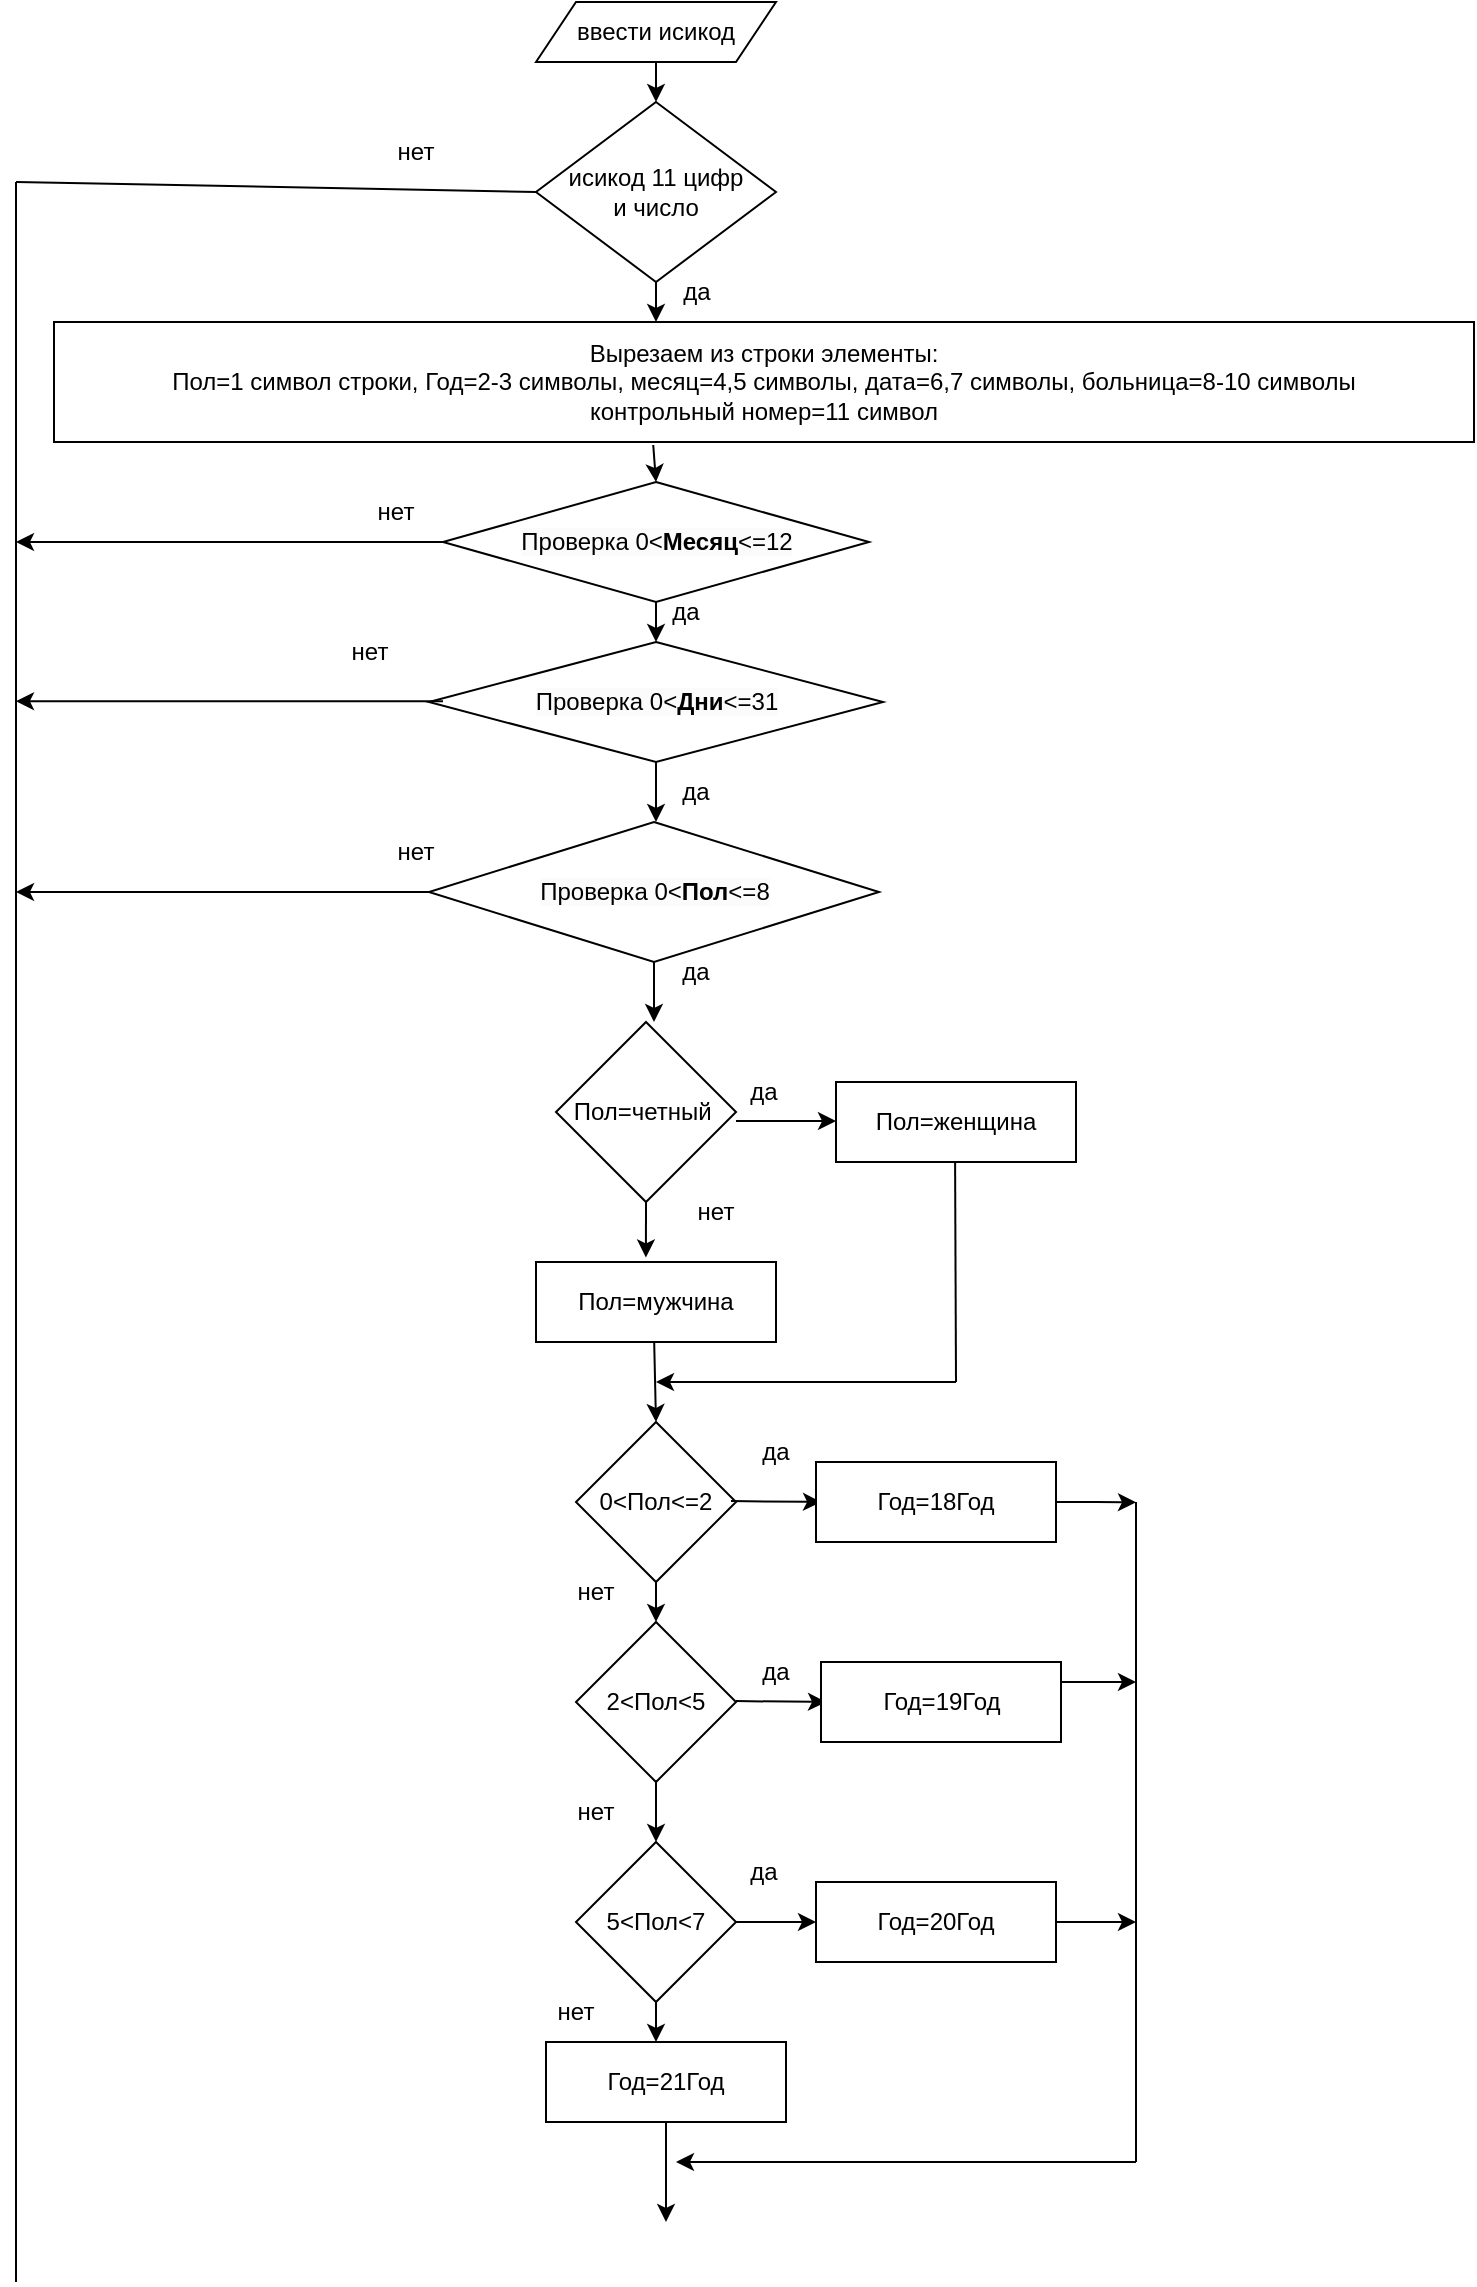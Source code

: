 <mxfile version="20.8.10" type="device" pages="2"><diagram name="Страница 1" id="a49hI3mUxgEmFjHwfTNe"><mxGraphModel dx="1072" dy="505" grid="1" gridSize="10" guides="1" tooltips="1" connect="1" arrows="1" fold="1" page="1" pageScale="1" pageWidth="827" pageHeight="1169" math="0" shadow="0"><root><mxCell id="0"/><mxCell id="1" parent="0"/><mxCell id="GX9Y1bynyQfWyhBYsqA6-1" value="ввести исикод" style="shape=parallelogram;perimeter=parallelogramPerimeter;whiteSpace=wrap;html=1;fixedSize=1;" parent="1" vertex="1"><mxGeometry x="300" y="10" width="120" height="30" as="geometry"/></mxCell><mxCell id="GX9Y1bynyQfWyhBYsqA6-2" value="" style="endArrow=classic;html=1;rounded=0;exitX=0.5;exitY=1;exitDx=0;exitDy=0;" parent="1" source="GX9Y1bynyQfWyhBYsqA6-1" edge="1"><mxGeometry width="50" height="50" relative="1" as="geometry"><mxPoint x="390" y="270" as="sourcePoint"/><mxPoint x="360" y="60" as="targetPoint"/></mxGeometry></mxCell><mxCell id="GX9Y1bynyQfWyhBYsqA6-3" value="исикод 11 цифр&lt;br&gt;и число" style="rhombus;whiteSpace=wrap;html=1;" parent="1" vertex="1"><mxGeometry x="300" y="60" width="120" height="90" as="geometry"/></mxCell><mxCell id="GX9Y1bynyQfWyhBYsqA6-4" value="" style="endArrow=classic;html=1;rounded=0;exitX=0.5;exitY=1;exitDx=0;exitDy=0;" parent="1" edge="1" source="GX9Y1bynyQfWyhBYsqA6-3"><mxGeometry width="50" height="50" relative="1" as="geometry"><mxPoint x="359.5" y="230" as="sourcePoint"/><mxPoint x="360" y="170" as="targetPoint"/></mxGeometry></mxCell><mxCell id="GX9Y1bynyQfWyhBYsqA6-5" value="да" style="text;html=1;align=center;verticalAlign=middle;resizable=0;points=[];autosize=1;strokeColor=none;fillColor=none;" parent="1" vertex="1"><mxGeometry x="360" y="140" width="40" height="30" as="geometry"/></mxCell><mxCell id="GX9Y1bynyQfWyhBYsqA6-6" value="" style="endArrow=none;html=1;rounded=0;exitX=0;exitY=0.5;exitDx=0;exitDy=0;" parent="1" source="GX9Y1bynyQfWyhBYsqA6-3" edge="1"><mxGeometry width="50" height="50" relative="1" as="geometry"><mxPoint x="390" y="270" as="sourcePoint"/><mxPoint x="40" y="100" as="targetPoint"/></mxGeometry></mxCell><mxCell id="GX9Y1bynyQfWyhBYsqA6-7" value="нет" style="text;html=1;strokeColor=none;fillColor=none;align=center;verticalAlign=middle;whiteSpace=wrap;rounded=0;" parent="1" vertex="1"><mxGeometry x="210" y="70" width="60" height="30" as="geometry"/></mxCell><mxCell id="GX9Y1bynyQfWyhBYsqA6-8" value="Вырезаем из строки элементы:&lt;br&gt;Пол=1 символ строки, Год=2-3 символы, месяц=4,5 символы, дата=6,7 символы, больница=8-10 символы&lt;br&gt;контрольный номер=11 символ" style="rounded=0;whiteSpace=wrap;html=1;" parent="1" vertex="1"><mxGeometry x="59" y="170" width="710" height="60" as="geometry"/></mxCell><mxCell id="GX9Y1bynyQfWyhBYsqA6-9" value="" style="endArrow=classic;html=1;rounded=0;exitX=0.5;exitY=1;exitDx=0;exitDy=0;" parent="1" edge="1" source="x1fBvpA_WPyNnRCcv111-14"><mxGeometry width="50" height="50" relative="1" as="geometry"><mxPoint x="335" y="530" as="sourcePoint"/><mxPoint x="359" y="520" as="targetPoint"/></mxGeometry></mxCell><mxCell id="GX9Y1bynyQfWyhBYsqA6-10" value="Пол=четный&amp;nbsp;&lt;br&gt;" style="rhombus;whiteSpace=wrap;html=1;" parent="1" vertex="1"><mxGeometry x="310" y="520" width="90" height="90" as="geometry"/></mxCell><mxCell id="GX9Y1bynyQfWyhBYsqA6-11" value="" style="endArrow=classic;html=1;rounded=0;exitX=0.5;exitY=1;exitDx=0;exitDy=0;entryX=0.458;entryY=-0.057;entryDx=0;entryDy=0;entryPerimeter=0;" parent="1" source="GX9Y1bynyQfWyhBYsqA6-10" target="GX9Y1bynyQfWyhBYsqA6-15" edge="1"><mxGeometry width="50" height="50" relative="1" as="geometry"><mxPoint x="490" y="740" as="sourcePoint"/><mxPoint x="360" y="640" as="targetPoint"/></mxGeometry></mxCell><mxCell id="GX9Y1bynyQfWyhBYsqA6-12" value="" style="endArrow=classic;html=1;rounded=0;" parent="1" edge="1"><mxGeometry width="50" height="50" relative="1" as="geometry"><mxPoint x="400" y="569.55" as="sourcePoint"/><mxPoint x="450" y="569.55" as="targetPoint"/></mxGeometry></mxCell><mxCell id="GX9Y1bynyQfWyhBYsqA6-14" value="Пол=женщина" style="rounded=0;whiteSpace=wrap;html=1;" parent="1" vertex="1"><mxGeometry x="450" y="550" width="120" height="40" as="geometry"/></mxCell><mxCell id="GX9Y1bynyQfWyhBYsqA6-15" value="Пол=мужчина" style="rounded=0;whiteSpace=wrap;html=1;" parent="1" vertex="1"><mxGeometry x="300" y="640" width="120" height="40" as="geometry"/></mxCell><mxCell id="GX9Y1bynyQfWyhBYsqA6-16" value="да" style="text;html=1;strokeColor=none;fillColor=none;align=center;verticalAlign=middle;whiteSpace=wrap;rounded=0;" parent="1" vertex="1"><mxGeometry x="384" y="540" width="60" height="30" as="geometry"/></mxCell><mxCell id="GX9Y1bynyQfWyhBYsqA6-17" value="нет" style="text;html=1;strokeColor=none;fillColor=none;align=center;verticalAlign=middle;whiteSpace=wrap;rounded=0;" parent="1" vertex="1"><mxGeometry x="360" y="600" width="60" height="30" as="geometry"/></mxCell><mxCell id="GX9Y1bynyQfWyhBYsqA6-18" value="" style="endArrow=classic;html=1;rounded=0;" parent="1" edge="1"><mxGeometry width="50" height="50" relative="1" as="geometry"><mxPoint x="359.09" y="680" as="sourcePoint"/><mxPoint x="360" y="720" as="targetPoint"/></mxGeometry></mxCell><mxCell id="GX9Y1bynyQfWyhBYsqA6-19" value="" style="endArrow=none;html=1;rounded=0;" parent="1" edge="1"><mxGeometry width="50" height="50" relative="1" as="geometry"><mxPoint x="510" y="700" as="sourcePoint"/><mxPoint x="509.55" y="590" as="targetPoint"/></mxGeometry></mxCell><mxCell id="GX9Y1bynyQfWyhBYsqA6-22" value="" style="endArrow=classic;html=1;rounded=0;" parent="1" edge="1"><mxGeometry width="50" height="50" relative="1" as="geometry"><mxPoint x="510" y="700" as="sourcePoint"/><mxPoint x="360" y="700" as="targetPoint"/></mxGeometry></mxCell><mxCell id="GX9Y1bynyQfWyhBYsqA6-23" value="0&amp;lt;Пол&amp;lt;=2" style="rhombus;whiteSpace=wrap;html=1;" parent="1" vertex="1"><mxGeometry x="320" y="720" width="80" height="80" as="geometry"/></mxCell><mxCell id="GX9Y1bynyQfWyhBYsqA6-24" value="да" style="text;html=1;strokeColor=none;fillColor=none;align=center;verticalAlign=middle;whiteSpace=wrap;rounded=0;" parent="1" vertex="1"><mxGeometry x="390" y="720" width="60" height="30" as="geometry"/></mxCell><mxCell id="GX9Y1bynyQfWyhBYsqA6-28" value="" style="endArrow=classic;html=1;rounded=0;" parent="1" edge="1"><mxGeometry width="50" height="50" relative="1" as="geometry"><mxPoint x="397.5" y="759.55" as="sourcePoint"/><mxPoint x="442.5" y="760" as="targetPoint"/></mxGeometry></mxCell><mxCell id="GX9Y1bynyQfWyhBYsqA6-55" style="edgeStyle=orthogonalEdgeStyle;rounded=0;orthogonalLoop=1;jettySize=auto;html=1;exitX=1;exitY=0.5;exitDx=0;exitDy=0;" parent="1" source="GX9Y1bynyQfWyhBYsqA6-29" edge="1"><mxGeometry relative="1" as="geometry"><mxPoint x="600" y="760.182" as="targetPoint"/></mxGeometry></mxCell><mxCell id="GX9Y1bynyQfWyhBYsqA6-29" value="Год=18Год" style="rounded=0;whiteSpace=wrap;html=1;" parent="1" vertex="1"><mxGeometry x="440" y="740" width="120" height="40" as="geometry"/></mxCell><mxCell id="GX9Y1bynyQfWyhBYsqA6-30" value="2&amp;lt;Пол&amp;lt;5" style="rhombus;whiteSpace=wrap;html=1;" parent="1" vertex="1"><mxGeometry x="320" y="820" width="80" height="80" as="geometry"/></mxCell><mxCell id="GX9Y1bynyQfWyhBYsqA6-31" value="" style="endArrow=classic;html=1;rounded=0;exitX=0.5;exitY=1;exitDx=0;exitDy=0;" parent="1" source="GX9Y1bynyQfWyhBYsqA6-23" edge="1"><mxGeometry width="50" height="50" relative="1" as="geometry"><mxPoint x="359.09" y="780.0" as="sourcePoint"/><mxPoint x="360" y="820.0" as="targetPoint"/></mxGeometry></mxCell><mxCell id="GX9Y1bynyQfWyhBYsqA6-33" value="нет" style="text;html=1;strokeColor=none;fillColor=none;align=center;verticalAlign=middle;whiteSpace=wrap;rounded=0;" parent="1" vertex="1"><mxGeometry x="300" y="790" width="60" height="30" as="geometry"/></mxCell><mxCell id="GX9Y1bynyQfWyhBYsqA6-34" value="" style="endArrow=classic;html=1;rounded=0;" parent="1" edge="1"><mxGeometry width="50" height="50" relative="1" as="geometry"><mxPoint x="400" y="859.55" as="sourcePoint"/><mxPoint x="445" y="860" as="targetPoint"/></mxGeometry></mxCell><mxCell id="GX9Y1bynyQfWyhBYsqA6-35" value="Год=19Год" style="rounded=0;whiteSpace=wrap;html=1;" parent="1" vertex="1"><mxGeometry x="442.5" y="840" width="120" height="40" as="geometry"/></mxCell><mxCell id="GX9Y1bynyQfWyhBYsqA6-36" value="да" style="text;html=1;strokeColor=none;fillColor=none;align=center;verticalAlign=middle;whiteSpace=wrap;rounded=0;" parent="1" vertex="1"><mxGeometry x="390" y="830" width="60" height="30" as="geometry"/></mxCell><mxCell id="GX9Y1bynyQfWyhBYsqA6-37" value="нет" style="text;html=1;strokeColor=none;fillColor=none;align=center;verticalAlign=middle;whiteSpace=wrap;rounded=0;" parent="1" vertex="1"><mxGeometry x="300" y="900" width="60" height="30" as="geometry"/></mxCell><mxCell id="GX9Y1bynyQfWyhBYsqA6-39" value="" style="endArrow=classic;html=1;rounded=0;exitX=1;exitY=0;exitDx=0;exitDy=0;entryX=1;entryY=1;entryDx=0;entryDy=0;" parent="1" source="GX9Y1bynyQfWyhBYsqA6-37" target="GX9Y1bynyQfWyhBYsqA6-37" edge="1"><mxGeometry width="50" height="50" relative="1" as="geometry"><mxPoint x="490" y="970" as="sourcePoint"/><mxPoint x="490" y="1010" as="targetPoint"/></mxGeometry></mxCell><mxCell id="GX9Y1bynyQfWyhBYsqA6-40" value="5&amp;lt;Пол&amp;lt;7" style="rhombus;whiteSpace=wrap;html=1;" parent="1" vertex="1"><mxGeometry x="320" y="930" width="80" height="80" as="geometry"/></mxCell><mxCell id="GX9Y1bynyQfWyhBYsqA6-41" value="Год=20Год" style="rounded=0;whiteSpace=wrap;html=1;" parent="1" vertex="1"><mxGeometry x="440" y="950" width="120" height="40" as="geometry"/></mxCell><mxCell id="GX9Y1bynyQfWyhBYsqA6-42" value="да" style="text;html=1;strokeColor=none;fillColor=none;align=center;verticalAlign=middle;whiteSpace=wrap;rounded=0;" parent="1" vertex="1"><mxGeometry x="384" y="930" width="60" height="30" as="geometry"/></mxCell><mxCell id="GX9Y1bynyQfWyhBYsqA6-43" value="" style="endArrow=classic;html=1;rounded=0;exitX=1;exitY=0.5;exitDx=0;exitDy=0;entryX=0;entryY=0.5;entryDx=0;entryDy=0;" parent="1" source="GX9Y1bynyQfWyhBYsqA6-40" target="GX9Y1bynyQfWyhBYsqA6-41" edge="1"><mxGeometry width="50" height="50" relative="1" as="geometry"><mxPoint x="490" y="970" as="sourcePoint"/><mxPoint x="540" y="920" as="targetPoint"/></mxGeometry></mxCell><mxCell id="GX9Y1bynyQfWyhBYsqA6-44" value="нет" style="text;html=1;strokeColor=none;fillColor=none;align=center;verticalAlign=middle;whiteSpace=wrap;rounded=0;" parent="1" vertex="1"><mxGeometry x="290" y="1000" width="60" height="30" as="geometry"/></mxCell><mxCell id="GX9Y1bynyQfWyhBYsqA6-45" value="" style="endArrow=classic;html=1;rounded=0;exitX=0.5;exitY=1;exitDx=0;exitDy=0;" parent="1" source="GX9Y1bynyQfWyhBYsqA6-40" edge="1"><mxGeometry width="50" height="50" relative="1" as="geometry"><mxPoint x="370" y="910" as="sourcePoint"/><mxPoint x="360" y="1030" as="targetPoint"/></mxGeometry></mxCell><mxCell id="GX9Y1bynyQfWyhBYsqA6-46" value="Год=21Год" style="rounded=0;whiteSpace=wrap;html=1;" parent="1" vertex="1"><mxGeometry x="305" y="1030" width="120" height="40" as="geometry"/></mxCell><mxCell id="GX9Y1bynyQfWyhBYsqA6-47" value="" style="endArrow=classic;html=1;rounded=0;exitX=0.5;exitY=1;exitDx=0;exitDy=0;" parent="1" source="GX9Y1bynyQfWyhBYsqA6-46" edge="1"><mxGeometry width="50" height="50" relative="1" as="geometry"><mxPoint x="350" y="1130" as="sourcePoint"/><mxPoint x="365" y="1120" as="targetPoint"/></mxGeometry></mxCell><mxCell id="GX9Y1bynyQfWyhBYsqA6-50" value="" style="endArrow=classic;html=1;rounded=0;" parent="1" edge="1"><mxGeometry width="50" height="50" relative="1" as="geometry"><mxPoint x="600" y="1090" as="sourcePoint"/><mxPoint x="370" y="1090" as="targetPoint"/></mxGeometry></mxCell><mxCell id="GX9Y1bynyQfWyhBYsqA6-51" value="" style="endArrow=none;html=1;rounded=0;" parent="1" edge="1"><mxGeometry width="50" height="50" relative="1" as="geometry"><mxPoint x="600" y="760" as="sourcePoint"/><mxPoint x="600" y="1090" as="targetPoint"/></mxGeometry></mxCell><mxCell id="GX9Y1bynyQfWyhBYsqA6-52" value="" style="endArrow=classic;html=1;rounded=0;" parent="1" edge="1"><mxGeometry width="50" height="50" relative="1" as="geometry"><mxPoint x="560" y="970" as="sourcePoint"/><mxPoint x="600" y="970" as="targetPoint"/></mxGeometry></mxCell><mxCell id="GX9Y1bynyQfWyhBYsqA6-53" value="" style="endArrow=classic;html=1;rounded=0;exitX=1;exitY=0.25;exitDx=0;exitDy=0;" parent="1" source="GX9Y1bynyQfWyhBYsqA6-35" edge="1"><mxGeometry width="50" height="50" relative="1" as="geometry"><mxPoint x="490" y="970" as="sourcePoint"/><mxPoint x="600" y="850" as="targetPoint"/><Array as="points"><mxPoint x="580" y="850"/></Array></mxGeometry></mxCell><mxCell id="TSYfmyaeUuM-b0lbnHaS-1" value="" style="endArrow=none;html=1;rounded=0;" parent="1" edge="1"><mxGeometry width="50" height="50" relative="1" as="geometry"><mxPoint x="40" y="1150" as="sourcePoint"/><mxPoint x="40" y="100" as="targetPoint"/></mxGeometry></mxCell><mxCell id="x1fBvpA_WPyNnRCcv111-14" value="&lt;span style=&quot;color: rgb(0, 0, 0); font-family: Helvetica; font-size: 12px; font-style: normal; font-variant-ligatures: normal; font-variant-caps: normal; font-weight: 400; letter-spacing: normal; orphans: 2; text-align: center; text-indent: 0px; text-transform: none; widows: 2; word-spacing: 0px; -webkit-text-stroke-width: 0px; background-color: rgb(251, 251, 251); text-decoration-thickness: initial; text-decoration-style: initial; text-decoration-color: initial; float: none; display: inline !important;&quot;&gt;Проверка 0&amp;lt;&lt;/span&gt;&lt;span style=&quot;color: rgb(0, 0, 0); font-family: Helvetica; font-size: 12px; font-style: normal; font-variant-ligatures: normal; font-variant-caps: normal; letter-spacing: normal; orphans: 2; text-align: center; text-indent: 0px; text-transform: none; widows: 2; word-spacing: 0px; -webkit-text-stroke-width: 0px; background-color: rgb(251, 251, 251); text-decoration-thickness: initial; text-decoration-style: initial; text-decoration-color: initial; float: none; display: inline !important;&quot;&gt;&lt;b&gt;Пол&lt;/b&gt;&lt;/span&gt;&lt;span style=&quot;color: rgb(0, 0, 0); font-family: Helvetica; font-size: 12px; font-style: normal; font-variant-ligatures: normal; font-variant-caps: normal; font-weight: 400; letter-spacing: normal; orphans: 2; text-align: center; text-indent: 0px; text-transform: none; widows: 2; word-spacing: 0px; -webkit-text-stroke-width: 0px; background-color: rgb(251, 251, 251); text-decoration-thickness: initial; text-decoration-style: initial; text-decoration-color: initial; float: none; display: inline !important;&quot;&gt;&amp;lt;=8&lt;/span&gt;" style="rhombus;whiteSpace=wrap;html=1;" parent="1" vertex="1"><mxGeometry x="246.5" y="420" width="225" height="70" as="geometry"/></mxCell><mxCell id="71XLZ_0Dva8b3Ej0Wyeg-4" value="&lt;span style=&quot;color: rgb(0, 0, 0); font-family: Helvetica; font-size: 12px; font-style: normal; font-variant-ligatures: normal; font-variant-caps: normal; font-weight: 400; letter-spacing: normal; orphans: 2; text-align: center; text-indent: 0px; text-transform: none; widows: 2; word-spacing: 0px; -webkit-text-stroke-width: 0px; background-color: rgb(251, 251, 251); text-decoration-thickness: initial; text-decoration-style: initial; text-decoration-color: initial; float: none; display: inline !important;&quot;&gt;Проверка 0&amp;lt;&lt;/span&gt;&lt;span style=&quot;color: rgb(0, 0, 0); font-family: Helvetica; font-size: 12px; font-style: normal; font-variant-ligatures: normal; font-variant-caps: normal; letter-spacing: normal; orphans: 2; text-align: center; text-indent: 0px; text-transform: none; widows: 2; word-spacing: 0px; -webkit-text-stroke-width: 0px; background-color: rgb(251, 251, 251); text-decoration-thickness: initial; text-decoration-style: initial; text-decoration-color: initial; float: none; display: inline !important;&quot;&gt;&lt;b&gt;Месяц&lt;/b&gt;&lt;/span&gt;&lt;span style=&quot;color: rgb(0, 0, 0); font-family: Helvetica; font-size: 12px; font-style: normal; font-variant-ligatures: normal; font-variant-caps: normal; font-weight: 400; letter-spacing: normal; orphans: 2; text-align: center; text-indent: 0px; text-transform: none; widows: 2; word-spacing: 0px; -webkit-text-stroke-width: 0px; background-color: rgb(251, 251, 251); text-decoration-thickness: initial; text-decoration-style: initial; text-decoration-color: initial; float: none; display: inline !important;&quot;&gt;&amp;lt;=12&lt;/span&gt;" style="rhombus;whiteSpace=wrap;html=1;" vertex="1" parent="1"><mxGeometry x="253.5" y="250" width="213" height="60" as="geometry"/></mxCell><mxCell id="71XLZ_0Dva8b3Ej0Wyeg-5" value="&lt;span style=&quot;color: rgb(0, 0, 0); font-family: Helvetica; font-size: 12px; font-style: normal; font-variant-ligatures: normal; font-variant-caps: normal; font-weight: 400; letter-spacing: normal; orphans: 2; text-align: center; text-indent: 0px; text-transform: none; widows: 2; word-spacing: 0px; -webkit-text-stroke-width: 0px; background-color: rgb(251, 251, 251); text-decoration-thickness: initial; text-decoration-style: initial; text-decoration-color: initial; float: none; display: inline !important;&quot;&gt;Проверка 0&amp;lt;&lt;/span&gt;&lt;span style=&quot;color: rgb(0, 0, 0); font-family: Helvetica; font-size: 12px; font-style: normal; font-variant-ligatures: normal; font-variant-caps: normal; letter-spacing: normal; orphans: 2; text-align: center; text-indent: 0px; text-transform: none; widows: 2; word-spacing: 0px; -webkit-text-stroke-width: 0px; background-color: rgb(251, 251, 251); text-decoration-thickness: initial; text-decoration-style: initial; text-decoration-color: initial; float: none; display: inline !important;&quot;&gt;&lt;b&gt;Дни&lt;/b&gt;&lt;/span&gt;&lt;span style=&quot;color: rgb(0, 0, 0); font-family: Helvetica; font-size: 12px; font-style: normal; font-variant-ligatures: normal; font-variant-caps: normal; font-weight: 400; letter-spacing: normal; orphans: 2; text-align: center; text-indent: 0px; text-transform: none; widows: 2; word-spacing: 0px; -webkit-text-stroke-width: 0px; background-color: rgb(251, 251, 251); text-decoration-thickness: initial; text-decoration-style: initial; text-decoration-color: initial; float: none; display: inline !important;&quot;&gt;&amp;lt;=31&lt;/span&gt;" style="rhombus;whiteSpace=wrap;html=1;" vertex="1" parent="1"><mxGeometry x="246.5" y="330" width="227" height="60" as="geometry"/></mxCell><mxCell id="71XLZ_0Dva8b3Ej0Wyeg-8" value="" style="endArrow=classic;html=1;rounded=0;exitX=0.422;exitY=1.025;exitDx=0;exitDy=0;exitPerimeter=0;" edge="1" parent="1" source="GX9Y1bynyQfWyhBYsqA6-8"><mxGeometry width="50" height="50" relative="1" as="geometry"><mxPoint x="350" y="410" as="sourcePoint"/><mxPoint x="360" y="250" as="targetPoint"/></mxGeometry></mxCell><mxCell id="71XLZ_0Dva8b3Ej0Wyeg-9" value="" style="endArrow=classic;html=1;rounded=0;exitX=0;exitY=0.5;exitDx=0;exitDy=0;" edge="1" parent="1" source="71XLZ_0Dva8b3Ej0Wyeg-4"><mxGeometry width="50" height="50" relative="1" as="geometry"><mxPoint x="350" y="410" as="sourcePoint"/><mxPoint x="40" y="280" as="targetPoint"/></mxGeometry></mxCell><mxCell id="71XLZ_0Dva8b3Ej0Wyeg-10" value="нет" style="text;html=1;strokeColor=none;fillColor=none;align=center;verticalAlign=middle;whiteSpace=wrap;rounded=0;" vertex="1" parent="1"><mxGeometry x="200" y="250" width="60" height="30" as="geometry"/></mxCell><mxCell id="71XLZ_0Dva8b3Ej0Wyeg-11" value="" style="endArrow=classic;html=1;rounded=0;entryX=0.5;entryY=0;entryDx=0;entryDy=0;exitX=0.5;exitY=1;exitDx=0;exitDy=0;" edge="1" parent="1" source="71XLZ_0Dva8b3Ej0Wyeg-4" target="71XLZ_0Dva8b3Ej0Wyeg-5"><mxGeometry width="50" height="50" relative="1" as="geometry"><mxPoint x="350" y="330" as="sourcePoint"/><mxPoint x="400" y="280" as="targetPoint"/></mxGeometry></mxCell><mxCell id="71XLZ_0Dva8b3Ej0Wyeg-12" value="да" style="text;html=1;strokeColor=none;fillColor=none;align=center;verticalAlign=middle;whiteSpace=wrap;rounded=0;" vertex="1" parent="1"><mxGeometry x="345" y="300" width="60" height="30" as="geometry"/></mxCell><mxCell id="71XLZ_0Dva8b3Ej0Wyeg-14" value="" style="endArrow=classic;html=1;rounded=0;exitX=0.5;exitY=1;exitDx=0;exitDy=0;" edge="1" parent="1" source="71XLZ_0Dva8b3Ej0Wyeg-5"><mxGeometry width="50" height="50" relative="1" as="geometry"><mxPoint x="350" y="490" as="sourcePoint"/><mxPoint x="360" y="420" as="targetPoint"/></mxGeometry></mxCell><mxCell id="71XLZ_0Dva8b3Ej0Wyeg-15" value="" style="endArrow=classic;html=1;rounded=0;exitX=0;exitY=0.5;exitDx=0;exitDy=0;" edge="1" parent="1"><mxGeometry width="50" height="50" relative="1" as="geometry"><mxPoint x="253.5" y="359.58" as="sourcePoint"/><mxPoint x="40" y="359.58" as="targetPoint"/></mxGeometry></mxCell><mxCell id="71XLZ_0Dva8b3Ej0Wyeg-16" value="нет" style="text;html=1;strokeColor=none;fillColor=none;align=center;verticalAlign=middle;whiteSpace=wrap;rounded=0;" vertex="1" parent="1"><mxGeometry x="186.5" y="320" width="60" height="30" as="geometry"/></mxCell><mxCell id="71XLZ_0Dva8b3Ej0Wyeg-18" value="да" style="text;html=1;strokeColor=none;fillColor=none;align=center;verticalAlign=middle;whiteSpace=wrap;rounded=0;" vertex="1" parent="1"><mxGeometry x="350" y="390" width="60" height="30" as="geometry"/></mxCell><mxCell id="71XLZ_0Dva8b3Ej0Wyeg-19" value="да" style="text;html=1;strokeColor=none;fillColor=none;align=center;verticalAlign=middle;whiteSpace=wrap;rounded=0;" vertex="1" parent="1"><mxGeometry x="350" y="480" width="60" height="30" as="geometry"/></mxCell><mxCell id="71XLZ_0Dva8b3Ej0Wyeg-20" value="" style="endArrow=classic;html=1;rounded=0;exitX=0;exitY=0.5;exitDx=0;exitDy=0;" edge="1" parent="1" source="x1fBvpA_WPyNnRCcv111-14"><mxGeometry width="50" height="50" relative="1" as="geometry"><mxPoint x="350" y="490" as="sourcePoint"/><mxPoint x="40" y="455" as="targetPoint"/></mxGeometry></mxCell><mxCell id="71XLZ_0Dva8b3Ej0Wyeg-21" value="нет" style="text;html=1;strokeColor=none;fillColor=none;align=center;verticalAlign=middle;whiteSpace=wrap;rounded=0;" vertex="1" parent="1"><mxGeometry x="210" y="420" width="60" height="30" as="geometry"/></mxCell></root></mxGraphModel></diagram><diagram id="9RxIx_ZcHQdFX-1NIvQk" name="Страница 2"><mxGraphModel dx="2138" dy="2179" grid="1" gridSize="10" guides="1" tooltips="1" connect="1" arrows="1" fold="1" page="1" pageScale="1" pageWidth="827" pageHeight="1169" math="0" shadow="0"><root><mxCell id="0"/><mxCell id="1" parent="0"/><mxCell id="v2dm_Uc2lvLoDsz9PVrZ-3" value="&lt;ul style=&quot;list-style-image: url(&amp;quot;/w/skins/Vector/resources/common/images/bullet-icon.svg?d4515&amp;quot;); margin: 0.3em 0px 0px 1.6em; padding: 0px; color: rgb(32, 33, 34); font-family: sans-serif; font-size: 14px; text-align: start; background-color: rgb(255, 255, 255);&quot;&gt;&lt;li style=&quot;margin-bottom: 0.1em;&quot;&gt;001 … 010 = Больница Курессааре&lt;/li&gt;&lt;li style=&quot;margin-bottom: 0.1em;&quot;&gt;011 … 019 = Женская клиника Тартуского университета&lt;/li&gt;&lt;li style=&quot;margin-bottom: 0.1em;&quot;&gt;021 … 150 = Восточно-Таллиннская центральная больница, Родильный дом Пелгулинна (Таллинн)&lt;/li&gt;&lt;li style=&quot;margin-bottom: 0.1em;&quot;&gt;151 … 160 = Больница Кейла&lt;/li&gt;&lt;li style=&quot;margin-bottom: 0.1em;&quot;&gt;161 … 220 = Больница Рапла, Больница Локса, Больница Хийумаа (Кярдла)&lt;/li&gt;&lt;li style=&quot;margin-bottom: 0.1em;&quot;&gt;221 … 270 = Центральная больница Ида-Виру (Кохтла-Ярве, бывший Йыхви)&lt;/li&gt;&lt;li style=&quot;margin-bottom: 0.1em;&quot;&gt;271 … 370 = Клиника Маарьямыйза (Тарту), Йыгеваская больница&lt;/li&gt;&lt;li style=&quot;margin-bottom: 0.1em;&quot;&gt;371 … 420 = Нарвская больница&lt;/li&gt;&lt;li style=&quot;margin-bottom: 0.1em;&quot;&gt;421 … 470 = Пярнуская больница&lt;/li&gt;&lt;li style=&quot;margin-bottom: 0.1em;&quot;&gt;471 … 490 = Больница Хаапсалу&lt;/li&gt;&lt;li style=&quot;margin-bottom: 0.1em;&quot;&gt;491 … 520 = Больница Ярваского уезда (Пайде)&lt;/li&gt;&lt;li style=&quot;margin-bottom: 0.1em;&quot;&gt;521 … 570 = Больница Раквере, Больница Тапа&lt;/li&gt;&lt;li style=&quot;margin-bottom: 0.1em;&quot;&gt;571 … 600 = Больница Валга&lt;/li&gt;&lt;li style=&quot;margin-bottom: 0.1em;&quot;&gt;601 … 650 = Больница Вильянди&lt;/li&gt;&lt;li style=&quot;margin-bottom: 0.1em;&quot;&gt;651 … 700 = Больница Южной Эстонии (Выру), Больница Пылва&lt;/li&gt;&lt;/ul&gt;" style="rounded=0;whiteSpace=wrap;html=1;" parent="1" vertex="1"><mxGeometry x="102" y="-1049" width="530" height="310" as="geometry"/></mxCell><mxCell id="v2dm_Uc2lvLoDsz9PVrZ-4" value="" style="endArrow=classic;html=1;rounded=0;" parent="1" edge="1"><mxGeometry width="50" height="50" relative="1" as="geometry"><mxPoint x="360" y="-1150" as="sourcePoint"/><mxPoint x="360" y="-1110" as="targetPoint"/></mxGeometry></mxCell><mxCell id="2atcY_lQR8mCjBhI2qr9-1" value="Выдача готового результат" style="shape=parallelogram;perimeter=parallelogramPerimeter;whiteSpace=wrap;html=1;fixedSize=1;" parent="1" vertex="1"><mxGeometry x="230" y="330" width="240" height="60" as="geometry"/></mxCell><mxCell id="2atcY_lQR8mCjBhI2qr9-2" value="конец" style="ellipse;whiteSpace=wrap;html=1;" parent="1" vertex="1"><mxGeometry x="294" y="420" width="120" height="80" as="geometry"/></mxCell><mxCell id="2atcY_lQR8mCjBhI2qr9-5" value="" style="endArrow=none;html=1;rounded=0;" parent="1" edge="1"><mxGeometry width="50" height="50" relative="1" as="geometry"><mxPoint x="40" y="-550" as="sourcePoint"/><mxPoint x="40" y="-1160" as="targetPoint"/></mxGeometry></mxCell><mxCell id="2atcY_lQR8mCjBhI2qr9-6" value="" style="endArrow=classic;html=1;rounded=0;" parent="1" edge="1" source="JmQoyJZYfMsbTBFYIX7j-1"><mxGeometry width="50" height="50" relative="1" as="geometry"><mxPoint x="188" y="509" as="sourcePoint"/><mxPoint x="290" y="460" as="targetPoint"/></mxGeometry></mxCell><mxCell id="JmQoyJZYfMsbTBFYIX7j-1" value="не верный код" style="shape=parallelogram;perimeter=parallelogramPerimeter;whiteSpace=wrap;html=1;fixedSize=1;" parent="1" vertex="1"><mxGeometry x="83.5" y="430" width="120" height="60" as="geometry"/></mxCell><mxCell id="JmQoyJZYfMsbTBFYIX7j-2" value="" style="endArrow=none;html=1;rounded=0;" parent="1" edge="1"><mxGeometry width="50" height="50" relative="1" as="geometry"><mxPoint x="40" y="-550" as="sourcePoint"/><mxPoint x="50" y="430" as="targetPoint"/></mxGeometry></mxCell><mxCell id="1hIxHtqX6OlnRK3yaIXe-3" value="&lt;font style=&quot;font-size: 15px;&quot;&gt;Образец из Википедии&lt;br&gt;&lt;br&gt;&lt;br&gt;человек с личным идентификационным кодом 34501234215 родился 23 января 1945&amp;nbsp;г. (…450123…). Это мужчина (3…), чей личный идентификационный код был зарегистрирован в Пярнуском отделении CMB (…42…) и в тот день он был первым мужчиной (…1…). Контрольный номер персонального идентификационного кода&amp;nbsp;— 5 (…5).&lt;/font&gt;" style="text;html=1;strokeColor=none;fillColor=none;align=center;verticalAlign=middle;whiteSpace=wrap;rounded=0;" parent="1" vertex="1"><mxGeometry x="510" y="260" width="280" height="280" as="geometry"/></mxCell><mxCell id="hEr0MJQKm1hRl72S5A9F-1" value="Создаем три списка:&lt;br&gt;&amp;nbsp;Список1=(1,11,21,151,161,221,271...601,651)&lt;br&gt;Список2=(10,19,150,160,220,370...650,700)&lt;br&gt;Список3=(Больница1, больница2, больница3,....больница 14, больница 15)" style="rounded=0;whiteSpace=wrap;html=1;" vertex="1" parent="1"><mxGeometry x="87" y="-1109" width="560" height="60" as="geometry"/></mxCell><mxCell id="hEr0MJQKm1hRl72S5A9F-3" value="Длина Списка1=Длина списка2=Длин списка3" style="rhombus;whiteSpace=wrap;html=1;" vertex="1" parent="1"><mxGeometry x="280" y="-720" width="170" height="130" as="geometry"/></mxCell><mxCell id="hEr0MJQKm1hRl72S5A9F-4" value="" style="endArrow=classic;html=1;rounded=0;exitX=0.5;exitY=1;exitDx=0;exitDy=0;" edge="1" parent="1" source="v2dm_Uc2lvLoDsz9PVrZ-3" target="hEr0MJQKm1hRl72S5A9F-3"><mxGeometry width="50" height="50" relative="1" as="geometry"><mxPoint x="550" y="-700" as="sourcePoint"/><mxPoint x="600" y="-750" as="targetPoint"/></mxGeometry></mxCell><mxCell id="hEr0MJQKm1hRl72S5A9F-6" value="" style="endArrow=classic;html=1;rounded=0;exitX=0;exitY=0.5;exitDx=0;exitDy=0;" edge="1" parent="1" source="hEr0MJQKm1hRl72S5A9F-3"><mxGeometry width="50" height="50" relative="1" as="geometry"><mxPoint x="550" y="-710" as="sourcePoint"/><mxPoint x="40" y="-655" as="targetPoint"/></mxGeometry></mxCell><mxCell id="hEr0MJQKm1hRl72S5A9F-7" value="нет" style="text;html=1;strokeColor=none;fillColor=none;align=center;verticalAlign=middle;whiteSpace=wrap;rounded=0;" vertex="1" parent="1"><mxGeometry x="230" y="-690" width="60" height="30" as="geometry"/></mxCell><mxCell id="hEr0MJQKm1hRl72S5A9F-9" value="" style="endArrow=classic;html=1;rounded=0;exitX=0.5;exitY=1;exitDx=0;exitDy=0;" edge="1" parent="1" source="hEr0MJQKm1hRl72S5A9F-3"><mxGeometry width="50" height="50" relative="1" as="geometry"><mxPoint x="550" y="-610" as="sourcePoint"/><mxPoint x="365" y="-560" as="targetPoint"/></mxGeometry></mxCell><mxCell id="hEr0MJQKm1hRl72S5A9F-10" value="да" style="text;html=1;strokeColor=none;fillColor=none;align=center;verticalAlign=middle;whiteSpace=wrap;rounded=0;" vertex="1" parent="1"><mxGeometry x="360" y="-599" width="60" height="30" as="geometry"/></mxCell><mxCell id="hEr0MJQKm1hRl72S5A9F-11" value="Цикл: X in range (Длина списка)" style="shape=hexagon;perimeter=hexagonPerimeter2;whiteSpace=wrap;html=1;fixedSize=1;" vertex="1" parent="1"><mxGeometry x="110" y="-560" width="540" height="60" as="geometry"/></mxCell><mxCell id="hEr0MJQKm1hRl72S5A9F-12" value="" style="endArrow=classic;html=1;rounded=0;exitX=0.459;exitY=1.05;exitDx=0;exitDy=0;exitPerimeter=0;" edge="1" parent="1" source="hEr0MJQKm1hRl72S5A9F-11"><mxGeometry width="50" height="50" relative="1" as="geometry"><mxPoint x="375" y="-580" as="sourcePoint"/><mxPoint x="358" y="-470" as="targetPoint"/></mxGeometry></mxCell><mxCell id="hEr0MJQKm1hRl72S5A9F-14" value="Список1 [x]&amp;lt;Код больницы&amp;lt; Список2 [x]" style="rhombus;whiteSpace=wrap;html=1;" vertex="1" parent="1"><mxGeometry x="210" y="-470" width="300" height="100" as="geometry"/></mxCell><mxCell id="hEr0MJQKm1hRl72S5A9F-15" value="" style="endArrow=classic;html=1;rounded=0;exitX=0.5;exitY=1;exitDx=0;exitDy=0;" edge="1" parent="1" source="hEr0MJQKm1hRl72S5A9F-14"><mxGeometry width="50" height="50" relative="1" as="geometry"><mxPoint x="550" y="-310" as="sourcePoint"/><mxPoint x="358.667" y="-340" as="targetPoint"/></mxGeometry></mxCell><mxCell id="hEr0MJQKm1hRl72S5A9F-17" value="Да" style="text;html=1;strokeColor=none;fillColor=none;align=center;verticalAlign=middle;whiteSpace=wrap;rounded=0;" vertex="1" parent="1"><mxGeometry x="354" y="-370" width="60" height="30" as="geometry"/></mxCell><mxCell id="hEr0MJQKm1hRl72S5A9F-18" value="Название больницы = Список3 [x]" style="rounded=0;whiteSpace=wrap;html=1;" vertex="1" parent="1"><mxGeometry x="193.5" y="-340" width="333" height="60" as="geometry"/></mxCell><mxCell id="hEr0MJQKm1hRl72S5A9F-19" value="" style="endArrow=none;html=1;rounded=0;exitX=1;exitY=0.5;exitDx=0;exitDy=0;" edge="1" parent="1" source="hEr0MJQKm1hRl72S5A9F-14"><mxGeometry width="50" height="50" relative="1" as="geometry"><mxPoint x="550" y="-310" as="sourcePoint"/><mxPoint x="720" y="-420" as="targetPoint"/></mxGeometry></mxCell><mxCell id="hEr0MJQKm1hRl72S5A9F-20" value="" style="endArrow=none;html=1;rounded=0;" edge="1" parent="1"><mxGeometry width="50" height="50" relative="1" as="geometry"><mxPoint x="720" y="-540" as="sourcePoint"/><mxPoint x="720" y="-420" as="targetPoint"/></mxGeometry></mxCell><mxCell id="hEr0MJQKm1hRl72S5A9F-21" value="" style="endArrow=classic;html=1;rounded=0;entryX=1;entryY=0.333;entryDx=0;entryDy=0;entryPerimeter=0;" edge="1" parent="1" target="hEr0MJQKm1hRl72S5A9F-11"><mxGeometry width="50" height="50" relative="1" as="geometry"><mxPoint x="720" y="-540" as="sourcePoint"/><mxPoint x="600" y="-360" as="targetPoint"/></mxGeometry></mxCell><mxCell id="hEr0MJQKm1hRl72S5A9F-23" value="нет" style="text;html=1;strokeColor=none;fillColor=none;align=center;verticalAlign=middle;whiteSpace=wrap;rounded=0;" vertex="1" parent="1"><mxGeometry x="510" y="-450" width="60" height="30" as="geometry"/></mxCell><mxCell id="hEr0MJQKm1hRl72S5A9F-25" value="" style="endArrow=classic;html=1;rounded=0;exitX=0.5;exitY=1;exitDx=0;exitDy=0;" edge="1" parent="1" source="hEr0MJQKm1hRl72S5A9F-18"><mxGeometry width="50" height="50" relative="1" as="geometry"><mxPoint x="550" y="120" as="sourcePoint"/><mxPoint x="360" y="-240" as="targetPoint"/></mxGeometry></mxCell><mxCell id="hEr0MJQKm1hRl72S5A9F-26" value="Создаем два списка для проверки контр.номера веса 1 и 2 уровня:&lt;br&gt;&amp;nbsp;Список4=(1,2,3,4,5,6,7,8,9,1)&lt;br&gt;Список5=(3,4,5,6,7,8,9,1,2,3)&lt;br&gt;" style="rounded=0;whiteSpace=wrap;html=1;" vertex="1" parent="1"><mxGeometry x="160" y="-240" width="410" height="50" as="geometry"/></mxCell><mxCell id="hEr0MJQKm1hRl72S5A9F-29" value="" style="endArrow=classic;html=1;rounded=0;exitX=0.487;exitY=1.03;exitDx=0;exitDy=0;exitPerimeter=0;" edge="1" parent="1" source="hEr0MJQKm1hRl72S5A9F-26"><mxGeometry width="50" height="50" relative="1" as="geometry"><mxPoint x="310" y="-130" as="sourcePoint"/><mxPoint x="360" y="-170" as="targetPoint"/></mxGeometry></mxCell><mxCell id="hEr0MJQKm1hRl72S5A9F-30" value="Цикл x от 1 до 10" style="shape=hexagon;perimeter=hexagonPerimeter2;whiteSpace=wrap;html=1;fixedSize=1;" vertex="1" parent="1"><mxGeometry x="193.5" y="-170" width="340" height="30" as="geometry"/></mxCell><mxCell id="hEr0MJQKm1hRl72S5A9F-31" value="Сумма1=Сумма1+Список4 [x] * Исикод [x]&lt;br&gt;Сумма2=Сумма2+Список5 [x] * Исикод [x]" style="rounded=0;whiteSpace=wrap;html=1;" vertex="1" parent="1"><mxGeometry x="198.5" y="-120" width="330" height="50" as="geometry"/></mxCell><mxCell id="hEr0MJQKm1hRl72S5A9F-32" value="" style="endArrow=classic;html=1;rounded=0;exitX=0.49;exitY=1.065;exitDx=0;exitDy=0;exitPerimeter=0;" edge="1" parent="1" source="hEr0MJQKm1hRl72S5A9F-30"><mxGeometry width="50" height="50" relative="1" as="geometry"><mxPoint x="310" y="-30" as="sourcePoint"/><mxPoint x="360" y="-120" as="targetPoint"/></mxGeometry></mxCell><mxCell id="hEr0MJQKm1hRl72S5A9F-33" value="" style="endArrow=none;html=1;rounded=0;entryX=1.007;entryY=0.417;entryDx=0;entryDy=0;entryPerimeter=0;" edge="1" parent="1" target="hEr0MJQKm1hRl72S5A9F-31"><mxGeometry width="50" height="50" relative="1" as="geometry"><mxPoint x="580" y="-100" as="sourcePoint"/><mxPoint x="350" y="-100" as="targetPoint"/></mxGeometry></mxCell><mxCell id="hEr0MJQKm1hRl72S5A9F-34" value="" style="endArrow=none;html=1;rounded=0;" edge="1" parent="1"><mxGeometry width="50" height="50" relative="1" as="geometry"><mxPoint x="580" y="-150" as="sourcePoint"/><mxPoint x="580" y="-100" as="targetPoint"/></mxGeometry></mxCell><mxCell id="hEr0MJQKm1hRl72S5A9F-35" value="" style="endArrow=classic;html=1;rounded=0;entryX=0.99;entryY=0.667;entryDx=0;entryDy=0;entryPerimeter=0;" edge="1" parent="1" target="hEr0MJQKm1hRl72S5A9F-30"><mxGeometry width="50" height="50" relative="1" as="geometry"><mxPoint x="580" y="-150" as="sourcePoint"/><mxPoint x="350" y="-100" as="targetPoint"/></mxGeometry></mxCell><mxCell id="hEr0MJQKm1hRl72S5A9F-36" value="" style="endArrow=classic;html=1;rounded=0;exitX=0.482;exitY=1;exitDx=0;exitDy=0;exitPerimeter=0;" edge="1" parent="1" source="hEr0MJQKm1hRl72S5A9F-31"><mxGeometry width="50" height="50" relative="1" as="geometry"><mxPoint x="300" y="-50" as="sourcePoint"/><mxPoint x="358" y="30" as="targetPoint"/></mxGeometry></mxCell><mxCell id="hEr0MJQKm1hRl72S5A9F-37" value="Сумма1 - (целое (Сумма1 / 11)) * 11 = Исикод [11]" style="rhombus;whiteSpace=wrap;html=1;" vertex="1" parent="1"><mxGeometry x="140" y="40" width="440" height="100" as="geometry"/></mxCell><mxCell id="hEr0MJQKm1hRl72S5A9F-38" value="" style="endArrow=classic;html=1;rounded=0;exitX=0;exitY=0.5;exitDx=0;exitDy=0;" edge="1" parent="1" source="hEr0MJQKm1hRl72S5A9F-37"><mxGeometry width="50" height="50" relative="1" as="geometry"><mxPoint x="320" y="100" as="sourcePoint"/><mxPoint x="50" y="90" as="targetPoint"/></mxGeometry></mxCell><mxCell id="hEr0MJQKm1hRl72S5A9F-39" value="нет" style="text;html=1;strokeColor=none;fillColor=none;align=center;verticalAlign=middle;whiteSpace=wrap;rounded=0;" vertex="1" parent="1"><mxGeometry x="87" y="60" width="60" height="30" as="geometry"/></mxCell><mxCell id="hEr0MJQKm1hRl72S5A9F-40" value="" style="endArrow=classic;html=1;rounded=0;exitX=0.5;exitY=1;exitDx=0;exitDy=0;" edge="1" parent="1" source="hEr0MJQKm1hRl72S5A9F-37"><mxGeometry width="50" height="50" relative="1" as="geometry"><mxPoint x="367.56" y="10" as="sourcePoint"/><mxPoint x="360" y="190" as="targetPoint"/></mxGeometry></mxCell><mxCell id="hEr0MJQKm1hRl72S5A9F-42" value="Сумма2 - (целое (Сумма2 / 11)) * 11 = Исикод [11]" style="rhombus;whiteSpace=wrap;html=1;" vertex="1" parent="1"><mxGeometry x="143.5" y="190" width="440" height="100" as="geometry"/></mxCell><mxCell id="hEr0MJQKm1hRl72S5A9F-43" value="" style="endArrow=classic;html=1;rounded=0;exitX=0;exitY=0.5;exitDx=0;exitDy=0;" edge="1" parent="1"><mxGeometry width="50" height="50" relative="1" as="geometry"><mxPoint x="140" y="239.5" as="sourcePoint"/><mxPoint x="50" y="239.5" as="targetPoint"/></mxGeometry></mxCell><mxCell id="hEr0MJQKm1hRl72S5A9F-44" value="нет" style="text;html=1;strokeColor=none;fillColor=none;align=center;verticalAlign=middle;whiteSpace=wrap;rounded=0;" vertex="1" parent="1"><mxGeometry x="83.5" y="200" width="60" height="30" as="geometry"/></mxCell><mxCell id="hEr0MJQKm1hRl72S5A9F-45" value="да" style="text;html=1;strokeColor=none;fillColor=none;align=center;verticalAlign=middle;whiteSpace=wrap;rounded=0;" vertex="1" parent="1"><mxGeometry x="360" y="160" width="60" height="30" as="geometry"/></mxCell><mxCell id="hEr0MJQKm1hRl72S5A9F-46" value="" style="endArrow=classic;html=1;rounded=0;exitX=0.5;exitY=1;exitDx=0;exitDy=0;" edge="1" parent="1"><mxGeometry width="50" height="50" relative="1" as="geometry"><mxPoint x="359" y="280" as="sourcePoint"/><mxPoint x="359" y="330" as="targetPoint"/></mxGeometry></mxCell><mxCell id="hEr0MJQKm1hRl72S5A9F-47" value="да" style="text;html=1;strokeColor=none;fillColor=none;align=center;verticalAlign=middle;whiteSpace=wrap;rounded=0;" vertex="1" parent="1"><mxGeometry x="354" y="290" width="60" height="30" as="geometry"/></mxCell><mxCell id="hEr0MJQKm1hRl72S5A9F-49" value="" style="endArrow=none;html=1;rounded=0;entryX=0;entryY=0;entryDx=0;entryDy=0;" edge="1" parent="1" target="JmQoyJZYfMsbTBFYIX7j-1"><mxGeometry width="50" height="50" relative="1" as="geometry"><mxPoint x="50" y="440" as="sourcePoint"/><mxPoint x="370" y="350" as="targetPoint"/></mxGeometry></mxCell><mxCell id="hEr0MJQKm1hRl72S5A9F-50" value="" style="endArrow=classic;html=1;rounded=0;exitX=0.5;exitY=1;exitDx=0;exitDy=0;" edge="1" parent="1" source="2atcY_lQR8mCjBhI2qr9-1" target="2atcY_lQR8mCjBhI2qr9-2"><mxGeometry width="50" height="50" relative="1" as="geometry"><mxPoint x="320" y="400" as="sourcePoint"/><mxPoint x="370" y="350" as="targetPoint"/></mxGeometry></mxCell></root></mxGraphModel></diagram></mxfile>
